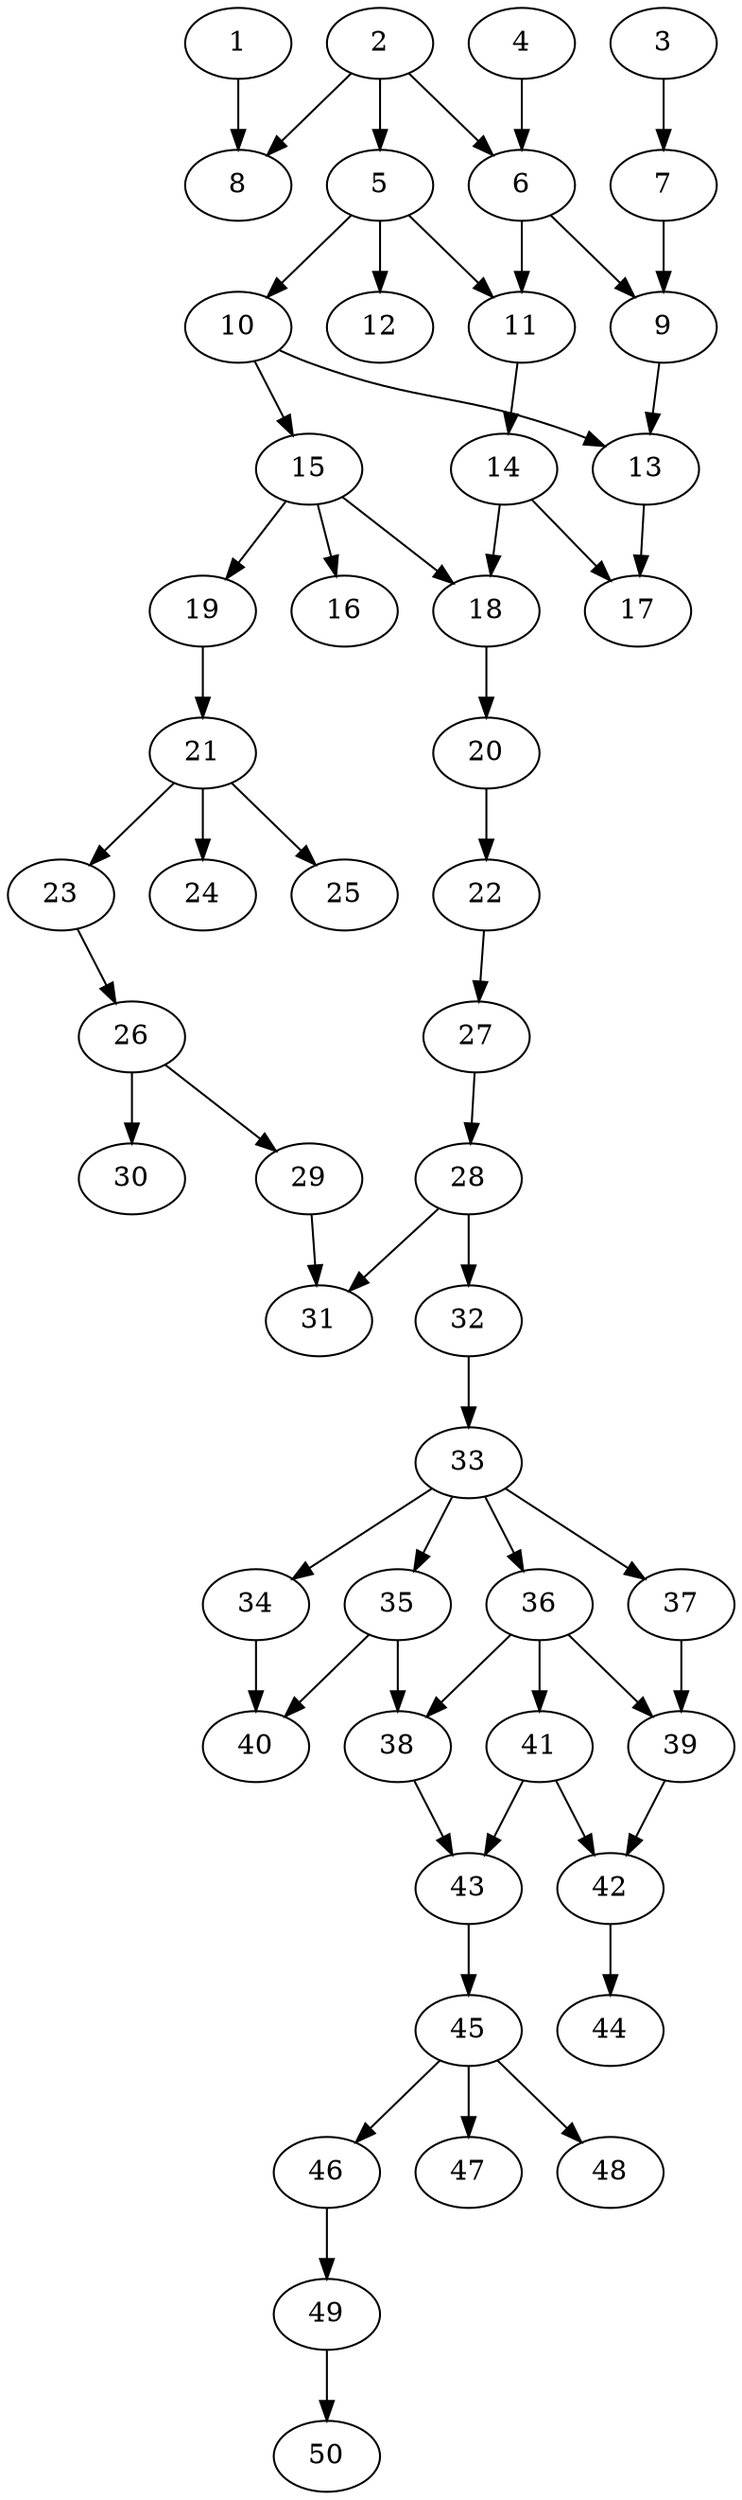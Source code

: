 // DAG automatically generated by daggen at Thu Oct  3 14:07:57 2019
// ./daggen --dot -n 50 --ccr 0.5 --fat 0.3 --regular 0.5 --density 0.5 --mindata 5242880 --maxdata 52428800 
digraph G {
  1 [size="65576960", alpha="0.16", expect_size="32788480"] 
  1 -> 8 [size ="32788480"]
  2 [size="33034240", alpha="0.07", expect_size="16517120"] 
  2 -> 5 [size ="16517120"]
  2 -> 6 [size ="16517120"]
  2 -> 8 [size ="16517120"]
  3 [size="54157312", alpha="0.15", expect_size="27078656"] 
  3 -> 7 [size ="27078656"]
  4 [size="72183808", alpha="0.05", expect_size="36091904"] 
  4 -> 6 [size ="36091904"]
  5 [size="33005568", alpha="0.04", expect_size="16502784"] 
  5 -> 10 [size ="16502784"]
  5 -> 11 [size ="16502784"]
  5 -> 12 [size ="16502784"]
  6 [size="18147328", alpha="0.03", expect_size="9073664"] 
  6 -> 9 [size ="9073664"]
  6 -> 11 [size ="9073664"]
  7 [size="52420608", alpha="0.08", expect_size="26210304"] 
  7 -> 9 [size ="26210304"]
  8 [size="16183296", alpha="0.11", expect_size="8091648"] 
  9 [size="12670976", alpha="0.16", expect_size="6335488"] 
  9 -> 13 [size ="6335488"]
  10 [size="56532992", alpha="0.18", expect_size="28266496"] 
  10 -> 13 [size ="28266496"]
  10 -> 15 [size ="28266496"]
  11 [size="102090752", alpha="0.05", expect_size="51045376"] 
  11 -> 14 [size ="51045376"]
  12 [size="81485824", alpha="0.05", expect_size="40742912"] 
  13 [size="20334592", alpha="0.14", expect_size="10167296"] 
  13 -> 17 [size ="10167296"]
  14 [size="92116992", alpha="0.08", expect_size="46058496"] 
  14 -> 17 [size ="46058496"]
  14 -> 18 [size ="46058496"]
  15 [size="22681600", alpha="0.00", expect_size="11340800"] 
  15 -> 16 [size ="11340800"]
  15 -> 18 [size ="11340800"]
  15 -> 19 [size ="11340800"]
  16 [size="42840064", alpha="0.06", expect_size="21420032"] 
  17 [size="58482688", alpha="0.10", expect_size="29241344"] 
  18 [size="97114112", alpha="0.00", expect_size="48557056"] 
  18 -> 20 [size ="48557056"]
  19 [size="56860672", alpha="0.09", expect_size="28430336"] 
  19 -> 21 [size ="28430336"]
  20 [size="35639296", alpha="0.09", expect_size="17819648"] 
  20 -> 22 [size ="17819648"]
  21 [size="26214400", alpha="0.00", expect_size="13107200"] 
  21 -> 23 [size ="13107200"]
  21 -> 24 [size ="13107200"]
  21 -> 25 [size ="13107200"]
  22 [size="50442240", alpha="0.17", expect_size="25221120"] 
  22 -> 27 [size ="25221120"]
  23 [size="74571776", alpha="0.02", expect_size="37285888"] 
  23 -> 26 [size ="37285888"]
  24 [size="46682112", alpha="0.01", expect_size="23341056"] 
  25 [size="84338688", alpha="0.04", expect_size="42169344"] 
  26 [size="86646784", alpha="0.09", expect_size="43323392"] 
  26 -> 29 [size ="43323392"]
  26 -> 30 [size ="43323392"]
  27 [size="20582400", alpha="0.03", expect_size="10291200"] 
  27 -> 28 [size ="10291200"]
  28 [size="67469312", alpha="0.19", expect_size="33734656"] 
  28 -> 31 [size ="33734656"]
  28 -> 32 [size ="33734656"]
  29 [size="67756032", alpha="0.14", expect_size="33878016"] 
  29 -> 31 [size ="33878016"]
  30 [size="15769600", alpha="0.20", expect_size="7884800"] 
  31 [size="57563136", alpha="0.04", expect_size="28781568"] 
  32 [size="59482112", alpha="0.04", expect_size="29741056"] 
  32 -> 33 [size ="29741056"]
  33 [size="44077056", alpha="0.06", expect_size="22038528"] 
  33 -> 34 [size ="22038528"]
  33 -> 35 [size ="22038528"]
  33 -> 36 [size ="22038528"]
  33 -> 37 [size ="22038528"]
  34 [size="55023616", alpha="0.05", expect_size="27511808"] 
  34 -> 40 [size ="27511808"]
  35 [size="59645952", alpha="0.07", expect_size="29822976"] 
  35 -> 38 [size ="29822976"]
  35 -> 40 [size ="29822976"]
  36 [size="80467968", alpha="0.16", expect_size="40233984"] 
  36 -> 38 [size ="40233984"]
  36 -> 39 [size ="40233984"]
  36 -> 41 [size ="40233984"]
  37 [size="30779392", alpha="0.15", expect_size="15389696"] 
  37 -> 39 [size ="15389696"]
  38 [size="46884864", alpha="0.12", expect_size="23442432"] 
  38 -> 43 [size ="23442432"]
  39 [size="40114176", alpha="0.19", expect_size="20057088"] 
  39 -> 42 [size ="20057088"]
  40 [size="12648448", alpha="0.11", expect_size="6324224"] 
  41 [size="10539008", alpha="0.07", expect_size="5269504"] 
  41 -> 42 [size ="5269504"]
  41 -> 43 [size ="5269504"]
  42 [size="31016960", alpha="0.11", expect_size="15508480"] 
  42 -> 44 [size ="15508480"]
  43 [size="50716672", alpha="0.09", expect_size="25358336"] 
  43 -> 45 [size ="25358336"]
  44 [size="79482880", alpha="0.14", expect_size="39741440"] 
  45 [size="104581120", alpha="0.15", expect_size="52290560"] 
  45 -> 46 [size ="52290560"]
  45 -> 47 [size ="52290560"]
  45 -> 48 [size ="52290560"]
  46 [size="43833344", alpha="0.12", expect_size="21916672"] 
  46 -> 49 [size ="21916672"]
  47 [size="23965696", alpha="0.12", expect_size="11982848"] 
  48 [size="92981248", alpha="0.03", expect_size="46490624"] 
  49 [size="54386688", alpha="0.07", expect_size="27193344"] 
  49 -> 50 [size ="27193344"]
  50 [size="48932864", alpha="0.11", expect_size="24466432"] 
}
